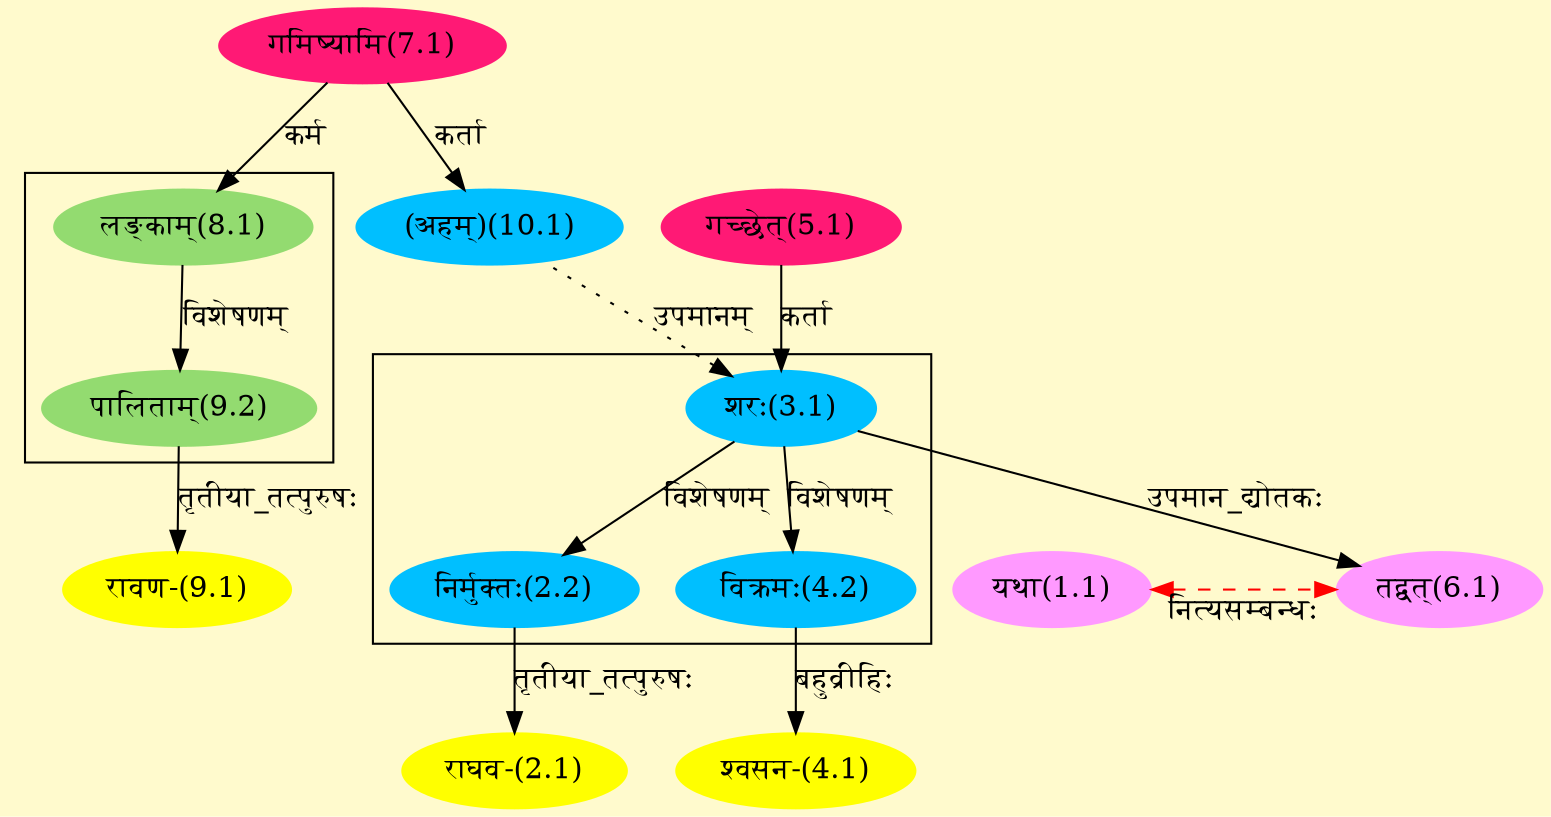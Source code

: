 digraph G{
rankdir=BT;
 compound=true;
 bgcolor="lemonchiffon1";

subgraph cluster_1{
Node2_2 [style=filled, color="#00BFFF" label = "निर्मुक्तः(2.2)"]
Node3_1 [style=filled, color="#00BFFF" label = "शरः(3.1)"]
Node4_2 [style=filled, color="#00BFFF" label = "विक्रमः(4.2)"]

}

subgraph cluster_2{
Node9_2 [style=filled, color="#93DB70" label = "पालिताम्(9.2)"]
Node8_1 [style=filled, color="#93DB70" label = "लङ्काम्(8.1)"]

}
Node1_1 [style=filled, color="#FF99FF" label = "यथा(1.1)"]
Node6_1 [style=filled, color="#FF99FF" label = "तद्वत्(6.1)"]
Node2_1 [style=filled, color="#FFFF00" label = "राघव-(2.1)"]
Node2_2 [style=filled, color="#00BFFF" label = "निर्मुक्तः(2.2)"]
Node3_1 [style=filled, color="#00BFFF" label = "शरः(3.1)"]
Node5_1 [style=filled, color="#FF1975" label = "गच्छेत्(5.1)"]
Node10_1 [style=filled, color="#00BFFF" label = "(अहम्)(10.1)"]
Node4_1 [style=filled, color="#FFFF00" label = "श्वसन-(4.1)"]
Node4_2 [style=filled, color="#00BFFF" label = "विक्रमः(4.2)"]
Node7_1 [style=filled, color="#FF1975" label = "गमिष्यामि(7.1)"]
Node [style=filled, color="" label = "()"]
Node8_1 [style=filled, color="#93DB70" label = "लङ्काम्(8.1)"]
Node9_1 [style=filled, color="#FFFF00" label = "रावण-(9.1)"]
Node9_2 [style=filled, color="#93DB70" label = "पालिताम्(9.2)"]
{rank = same; Node1_1; Node6_1;}
/* Start of Relations section */

Node1_1 -> Node6_1 [ style=dashed color="red" label="नित्यसम्बन्धः"  dir="both" ]
Node2_1 -> Node2_2 [  label="तृतीया_तत्पुरुषः"  dir="back" ]
Node2_2 -> Node3_1 [  label="विशेषणम्"  dir="back" ]
Node3_1 -> Node5_1 [  label="कर्ता"  dir="back" ]
Node3_1 -> Node10_1 [ style=dotted label="उपमानम्"  dir="back" ]
Node4_1 -> Node4_2 [  label="बहुव्रीहिः"  dir="back" ]
Node4_2 -> Node3_1 [  label="विशेषणम्"  dir="back" ]
Node6_1 -> Node3_1 [  label="उपमान_द्योतकः"  dir="back" ]
Node8_1 -> Node7_1 [  label="कर्म"  dir="back" ]
Node9_1 -> Node9_2 [  label="तृतीया_तत्पुरुषः"  dir="back" ]
Node9_2 -> Node8_1 [  label="विशेषणम्"  dir="back" ]
Node10_1 -> Node7_1 [  label="कर्ता"  dir="back" ]
}
